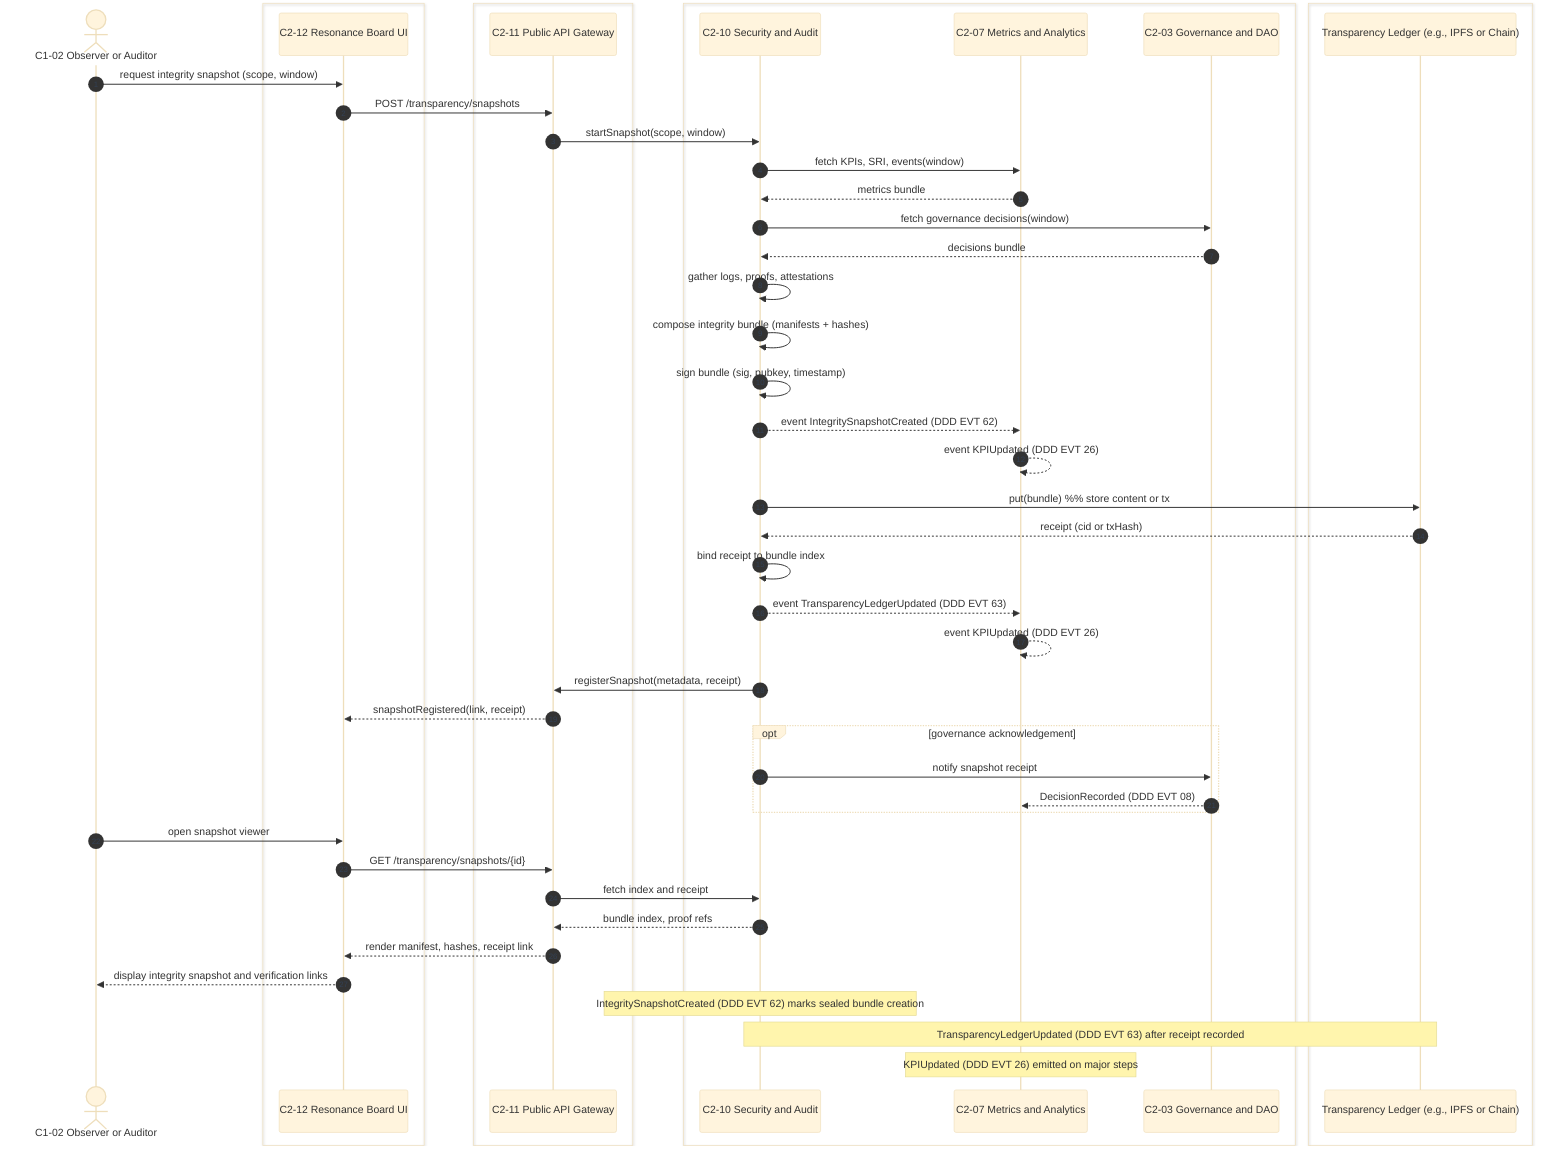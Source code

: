 %%{init: {'theme':'base','themeVariables':{ 'sequenceNumberColor':'#334155'}}}%%

sequenceDiagram
autonumber

actor O as C1-02 Observer or Auditor

box #8b5cf6 UI
  participant UI as C2-12 Resonance Board UI
end

box #fde68a Control or API
  participant API as C2-11 Public API Gateway
end

box #ff8b00 Core Services
  participant SEC as C2-10 Security and Audit
  participant MET as C2-07 Metrics and Analytics
  participant GOV as C2-03 Governance and DAO
end

box #e5e7eb External
  participant TLG as Transparency Ledger (e.g., IPFS or Chain)
end

%% -------- Initiation --------
O ->> UI: request integrity snapshot (scope, window)
UI ->> API: POST /transparency/snapshots
API ->> SEC: startSnapshot(scope, window)

%% -------- Collect evidences --------
SEC ->> MET: fetch KPIs, SRI, events(window)
MET -->> SEC: metrics bundle
SEC ->> GOV: fetch governance decisions(window)
GOV -->> SEC: decisions bundle
SEC ->> SEC: gather logs, proofs, attestations

%% -------- Build and sign bundle --------
SEC ->> SEC: compose integrity bundle (manifests + hashes)
SEC ->> SEC: sign bundle (sig, pubkey, timestamp)
SEC -->> MET: event IntegritySnapshotCreated (DDD EVT 62)
MET -->> MET: event KPIUpdated (DDD EVT 26)

%% -------- Publish to transparency ledger --------
SEC ->> TLG: put(bundle)  %% store content or tx
TLG -->> SEC: receipt (cid or txHash)
SEC ->> SEC: bind receipt to bundle index
SEC -->> MET: event TransparencyLedgerUpdated (DDD EVT 63)
MET -->> MET: event KPIUpdated (DDD EVT 26)

%% -------- Register and expose --------
SEC ->> API: registerSnapshot(metadata, receipt)
API -->> UI: snapshotRegistered(link, receipt)

%% -------- Optional governance acknowledgement --------
opt governance acknowledgement
  SEC ->> GOV: notify snapshot receipt
  GOV -->> MET: DecisionRecorded (DDD EVT 08)
end

%% -------- Browsing and verification --------
O ->> UI: open snapshot viewer
UI ->> API: GET /transparency/snapshots/{id}
API ->> SEC: fetch index and receipt
SEC -->> API: bundle index, proof refs
API -->> UI: render manifest, hashes, receipt link

%% -------- Completion --------
UI -->> O: display integrity snapshot and verification links

%% Notes
Note over SEC: IntegritySnapshotCreated (DDD EVT 62) marks sealed bundle creation
Note over SEC,TLG: TransparencyLedgerUpdated (DDD EVT 63) after receipt recorded
Note over MET: KPIUpdated (DDD EVT 26) emitted on major steps
